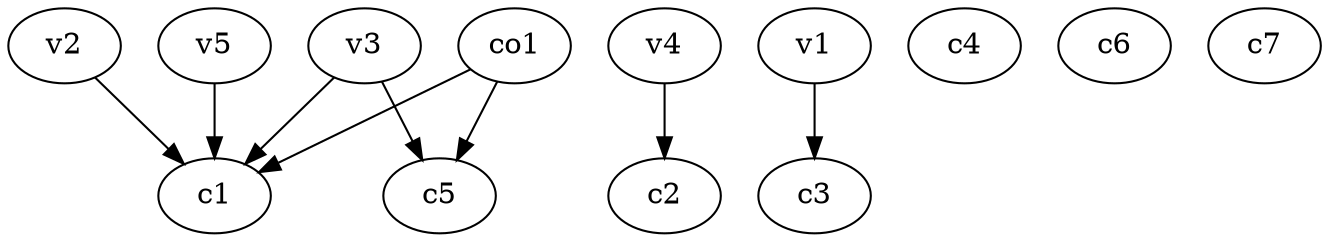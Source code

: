 strict digraph  {
c1;
c2;
c3;
c4;
c5;
c6;
c7;
v1;
v2;
v3;
v4;
v5;
co1;
v1 -> c3  [weight=1];
v2 -> c1  [weight=1];
v3 -> c1  [weight=1];
v3 -> c5  [weight=1];
v4 -> c2  [weight=1];
v5 -> c1  [weight=1];
co1 -> c1  [weight=1];
co1 -> c5  [weight=1];
}
